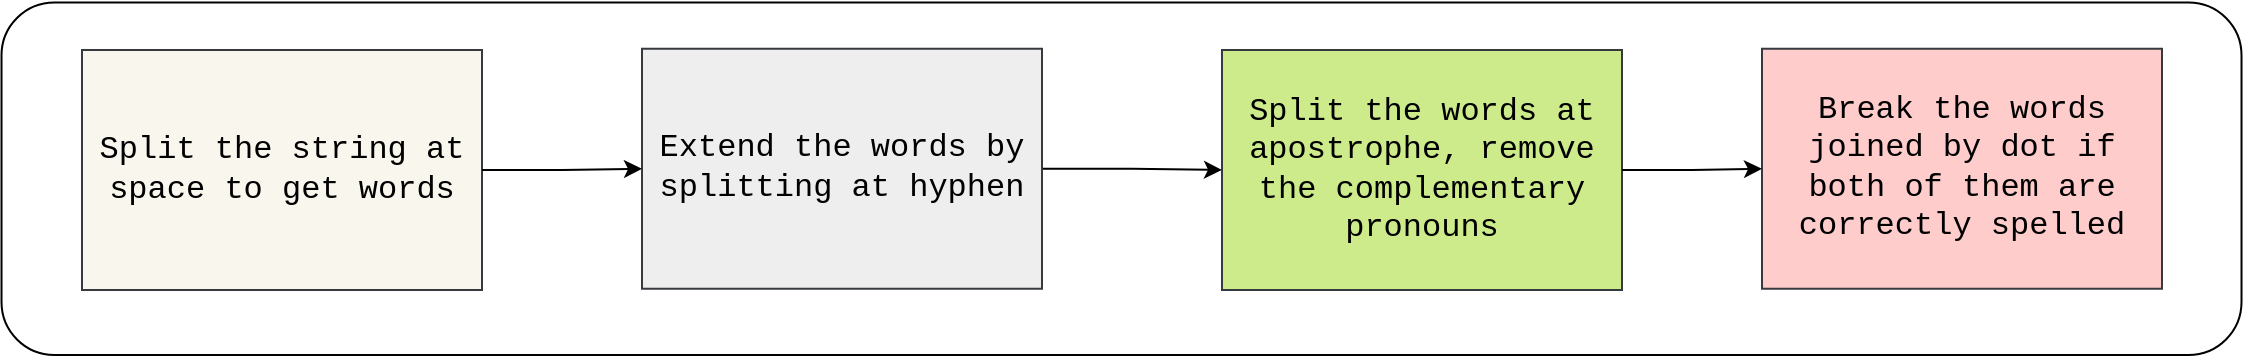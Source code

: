 <mxfile version="16.5.1" type="device"><diagram id="za8b4uBY-Lhi2-WCIzvT" name="Page-1"><mxGraphModel dx="1038" dy="649" grid="1" gridSize="10" guides="1" tooltips="1" connect="1" arrows="1" fold="1" page="1" pageScale="1" pageWidth="1169" pageHeight="827" background="none" math="0" shadow="0"><root><mxCell id="0"/><mxCell id="1" parent="0"/><mxCell id="nLkcxLMhqGLCSthkWnK1-12" value="" style="rounded=1;whiteSpace=wrap;html=1;fillColor=none;rotation=-90;container=0;" parent="1" vertex="1"><mxGeometry x="471.63" y="-141.63" width="176.25" height="1120" as="geometry"/></mxCell><mxCell id="nLkcxLMhqGLCSthkWnK1-26" value="Split the string at space to get words" style="rounded=0;whiteSpace=wrap;html=1;direction=west;flipH=0;flipV=1;fillColor=#f9f7ed;strokeColor=#36393d;fontSize=16;fontFamily=Courier New;" parent="1" vertex="1"><mxGeometry x="40" y="354" width="200" height="120" as="geometry"/></mxCell><mxCell id="nLkcxLMhqGLCSthkWnK1-2" value="Split the words at apostrophe, remove the complementary pronouns" style="rounded=0;whiteSpace=wrap;html=1;direction=west;flipH=0;flipV=1;fillColor=#cdeb8b;strokeColor=#36393d;fontSize=16;fontFamily=Courier New;" parent="1" vertex="1"><mxGeometry x="610" y="354" width="200" height="120" as="geometry"/></mxCell><mxCell id="nLkcxLMhqGLCSthkWnK1-4" value="Break the words joined by dot if both of them are correctly spelled" style="rounded=0;whiteSpace=wrap;html=1;direction=west;flipH=0;flipV=1;fillColor=#ffcccc;strokeColor=#36393d;fontSize=16;fontFamily=Courier New;" parent="1" vertex="1"><mxGeometry x="880" y="353.37" width="200" height="120" as="geometry"/></mxCell><mxCell id="-Zk2yn750pNOdqThe7Tu-4" style="edgeStyle=orthogonalEdgeStyle;rounded=0;orthogonalLoop=1;jettySize=auto;html=1;exitX=0;exitY=0.5;exitDx=0;exitDy=0;" parent="1" source="nLkcxLMhqGLCSthkWnK1-2" target="nLkcxLMhqGLCSthkWnK1-4" edge="1"><mxGeometry relative="1" as="geometry"/></mxCell><mxCell id="-Zk2yn750pNOdqThe7Tu-3" style="edgeStyle=orthogonalEdgeStyle;rounded=0;orthogonalLoop=1;jettySize=auto;html=1;exitX=0;exitY=0.5;exitDx=0;exitDy=0;entryX=1;entryY=0.5;entryDx=0;entryDy=0;" parent="1" source="-Zk2yn750pNOdqThe7Tu-1" target="nLkcxLMhqGLCSthkWnK1-2" edge="1"><mxGeometry relative="1" as="geometry"/></mxCell><mxCell id="-Zk2yn750pNOdqThe7Tu-1" value="Extend the words by splitting at hyphen" style="rounded=0;whiteSpace=wrap;html=1;direction=west;flipH=0;flipV=1;fillColor=#eeeeee;strokeColor=#36393d;fontSize=16;fontFamily=Courier New;" parent="1" vertex="1"><mxGeometry x="320" y="353.37" width="200" height="120" as="geometry"/></mxCell><mxCell id="-Zk2yn750pNOdqThe7Tu-2" style="edgeStyle=orthogonalEdgeStyle;rounded=0;orthogonalLoop=1;jettySize=auto;html=1;exitX=0;exitY=0.5;exitDx=0;exitDy=0;entryX=1;entryY=0.5;entryDx=0;entryDy=0;" parent="1" source="nLkcxLMhqGLCSthkWnK1-26" target="-Zk2yn750pNOdqThe7Tu-1" edge="1"><mxGeometry relative="1" as="geometry"/></mxCell></root></mxGraphModel></diagram></mxfile>